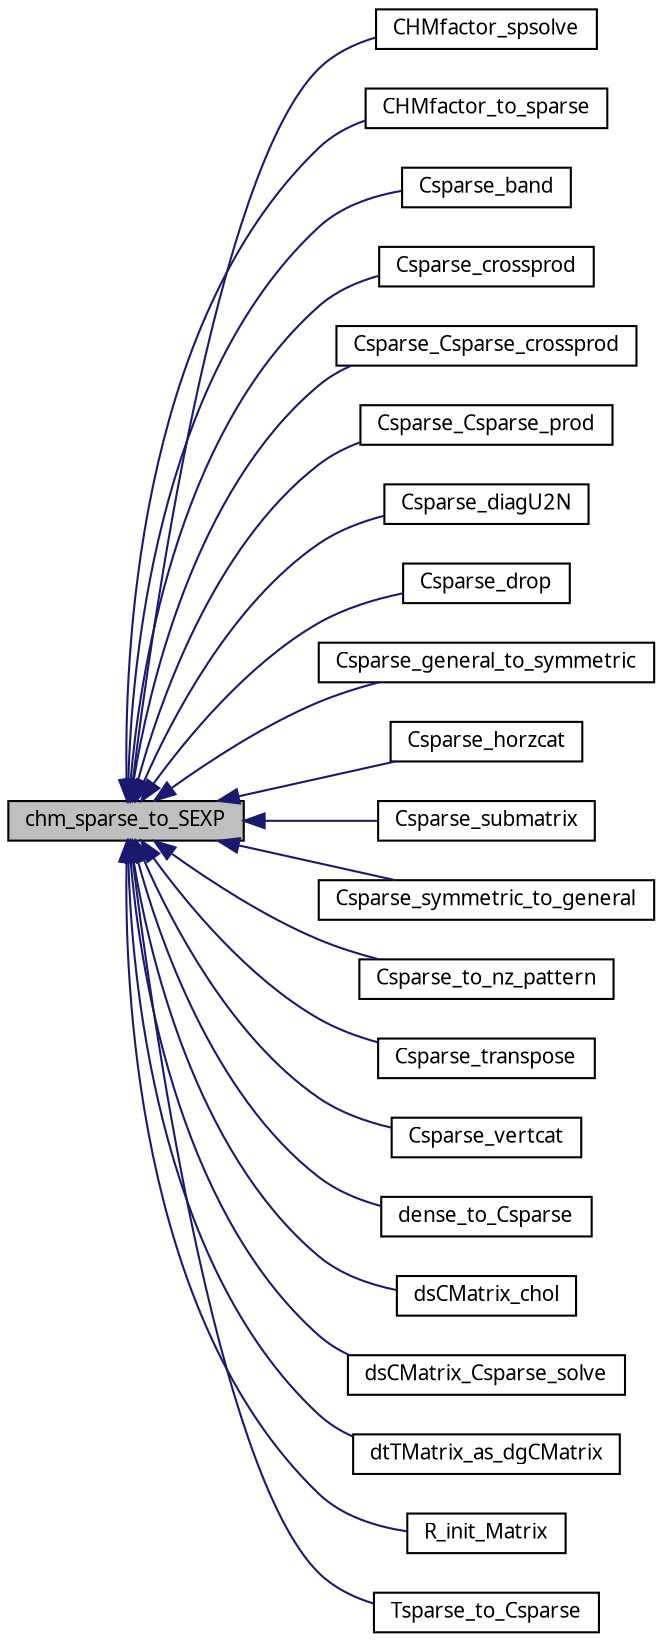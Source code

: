 digraph G
{
  edge [fontname="FreeSans.ttf",fontsize=10,labelfontname="FreeSans.ttf",labelfontsize=10];
  node [fontname="FreeSans.ttf",fontsize=10,shape=record];
  rankdir=LR;
  Node1 [label="chm_sparse_to_SEXP",height=0.2,width=0.4,color="black", fillcolor="grey75", style="filled" fontcolor="black"];
  Node1 -> Node2 [dir=back,color="midnightblue",fontsize=10,style="solid",fontname="FreeSans.ttf"];
  Node2 [label="CHMfactor_spsolve",height=0.2,width=0.4,color="black", fillcolor="white", style="filled",URL="$CHMfactor_8h.html#ae1511a0bca842168f9bf6ae554eda88"];
  Node1 -> Node3 [dir=back,color="midnightblue",fontsize=10,style="solid",fontname="FreeSans.ttf"];
  Node3 [label="CHMfactor_to_sparse",height=0.2,width=0.4,color="black", fillcolor="white", style="filled",URL="$CHMfactor_8h.html#65d766e6b16a370b3057acf81b4c6f1a"];
  Node1 -> Node4 [dir=back,color="midnightblue",fontsize=10,style="solid",fontname="FreeSans.ttf"];
  Node4 [label="Csparse_band",height=0.2,width=0.4,color="black", fillcolor="white", style="filled",URL="$Csparse_8h.html#546eddc63011f2f2af462894dbec7dc9"];
  Node1 -> Node5 [dir=back,color="midnightblue",fontsize=10,style="solid",fontname="FreeSans.ttf"];
  Node5 [label="Csparse_crossprod",height=0.2,width=0.4,color="black", fillcolor="white", style="filled",URL="$Csparse_8h.html#407589b56b662830f7a14b251a8c4da3"];
  Node1 -> Node6 [dir=back,color="midnightblue",fontsize=10,style="solid",fontname="FreeSans.ttf"];
  Node6 [label="Csparse_Csparse_crossprod",height=0.2,width=0.4,color="black", fillcolor="white", style="filled",URL="$Csparse_8h.html#6c4e110d10721580b2b43969800dfdb2"];
  Node1 -> Node7 [dir=back,color="midnightblue",fontsize=10,style="solid",fontname="FreeSans.ttf"];
  Node7 [label="Csparse_Csparse_prod",height=0.2,width=0.4,color="black", fillcolor="white", style="filled",URL="$Csparse_8h.html#8414bce86d0916499c2d63f70728176b"];
  Node1 -> Node8 [dir=back,color="midnightblue",fontsize=10,style="solid",fontname="FreeSans.ttf"];
  Node8 [label="Csparse_diagU2N",height=0.2,width=0.4,color="black", fillcolor="white", style="filled",URL="$Csparse_8h.html#0cc8d2f7047736ee111b11cb2faeaf11"];
  Node1 -> Node9 [dir=back,color="midnightblue",fontsize=10,style="solid",fontname="FreeSans.ttf"];
  Node9 [label="Csparse_drop",height=0.2,width=0.4,color="black", fillcolor="white", style="filled",URL="$Csparse_8h.html#1d165b31075f32ee0ca273f51c13f9df"];
  Node1 -> Node10 [dir=back,color="midnightblue",fontsize=10,style="solid",fontname="FreeSans.ttf"];
  Node10 [label="Csparse_general_to_symmetric",height=0.2,width=0.4,color="black", fillcolor="white", style="filled",URL="$Csparse_8h.html#24241833bc1fbb9c17404ee109ef50fd"];
  Node1 -> Node11 [dir=back,color="midnightblue",fontsize=10,style="solid",fontname="FreeSans.ttf"];
  Node11 [label="Csparse_horzcat",height=0.2,width=0.4,color="black", fillcolor="white", style="filled",URL="$Csparse_8h.html#8973a306b51dbd6b2b66b21185bf048a"];
  Node1 -> Node12 [dir=back,color="midnightblue",fontsize=10,style="solid",fontname="FreeSans.ttf"];
  Node12 [label="Csparse_submatrix",height=0.2,width=0.4,color="black", fillcolor="white", style="filled",URL="$Csparse_8h.html#bfee8cfe834c57a1bb2144ee157b83dc"];
  Node1 -> Node13 [dir=back,color="midnightblue",fontsize=10,style="solid",fontname="FreeSans.ttf"];
  Node13 [label="Csparse_symmetric_to_general",height=0.2,width=0.4,color="black", fillcolor="white", style="filled",URL="$Csparse_8h.html#1fe70f89e424351c54c9bf4ba618ae65"];
  Node1 -> Node14 [dir=back,color="midnightblue",fontsize=10,style="solid",fontname="FreeSans.ttf"];
  Node14 [label="Csparse_to_nz_pattern",height=0.2,width=0.4,color="black", fillcolor="white", style="filled",URL="$Csparse_8h.html#9e26da2b0832ca4dc2f4cb894705bcdd"];
  Node1 -> Node15 [dir=back,color="midnightblue",fontsize=10,style="solid",fontname="FreeSans.ttf"];
  Node15 [label="Csparse_transpose",height=0.2,width=0.4,color="black", fillcolor="white", style="filled",URL="$Csparse_8h.html#ab695b6af65c32eac1776cf04c661518"];
  Node1 -> Node16 [dir=back,color="midnightblue",fontsize=10,style="solid",fontname="FreeSans.ttf"];
  Node16 [label="Csparse_vertcat",height=0.2,width=0.4,color="black", fillcolor="white", style="filled",URL="$Csparse_8h.html#913d061ccf8536244aae6b7157c105f1"];
  Node1 -> Node17 [dir=back,color="midnightblue",fontsize=10,style="solid",fontname="FreeSans.ttf"];
  Node17 [label="dense_to_Csparse",height=0.2,width=0.4,color="black", fillcolor="white", style="filled",URL="$dense_8h.html#33b46f3a16a95734d4875ddfbfa079cb"];
  Node1 -> Node18 [dir=back,color="midnightblue",fontsize=10,style="solid",fontname="FreeSans.ttf"];
  Node18 [label="dsCMatrix_chol",height=0.2,width=0.4,color="black", fillcolor="white", style="filled",URL="$dsCMatrix_8h.html#326fdb98f74608895abd9df179158253"];
  Node1 -> Node19 [dir=back,color="midnightblue",fontsize=10,style="solid",fontname="FreeSans.ttf"];
  Node19 [label="dsCMatrix_Csparse_solve",height=0.2,width=0.4,color="black", fillcolor="white", style="filled",URL="$dsCMatrix_8h.html#6e9761126a72d9a9f543ea82978b6ae9"];
  Node1 -> Node20 [dir=back,color="midnightblue",fontsize=10,style="solid",fontname="FreeSans.ttf"];
  Node20 [label="dtTMatrix_as_dgCMatrix",height=0.2,width=0.4,color="black", fillcolor="white", style="filled",URL="$dtTMatrix_8h.html#029f61a50f10da98b488d1158f2965ae"];
  Node1 -> Node21 [dir=back,color="midnightblue",fontsize=10,style="solid",fontname="FreeSans.ttf"];
  Node21 [label="R_init_Matrix",height=0.2,width=0.4,color="black", fillcolor="white", style="filled",URL="$init_8c.html#3c984b3c92aeb789d5679e2aae8b8eac"];
  Node1 -> Node22 [dir=back,color="midnightblue",fontsize=10,style="solid",fontname="FreeSans.ttf"];
  Node22 [label="Tsparse_to_Csparse",height=0.2,width=0.4,color="black", fillcolor="white", style="filled",URL="$Tsparse_8h.html#38a8590614d3fdaae83578d4f9dc9032"];
}

